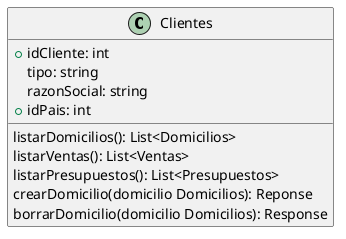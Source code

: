 @startuml Clientes
class Clientes{
    +idCliente: int
    tipo: string
    razonSocial: string 
    +idPais: int

    listarDomicilios(): List<Domicilios>
    listarVentas(): List<Ventas>
    listarPresupuestos(): List<Presupuestos>
    crearDomicilio(domicilio Domicilios): Reponse
    borrarDomicilio(domicilio Domicilios): Response    
}
@enduml